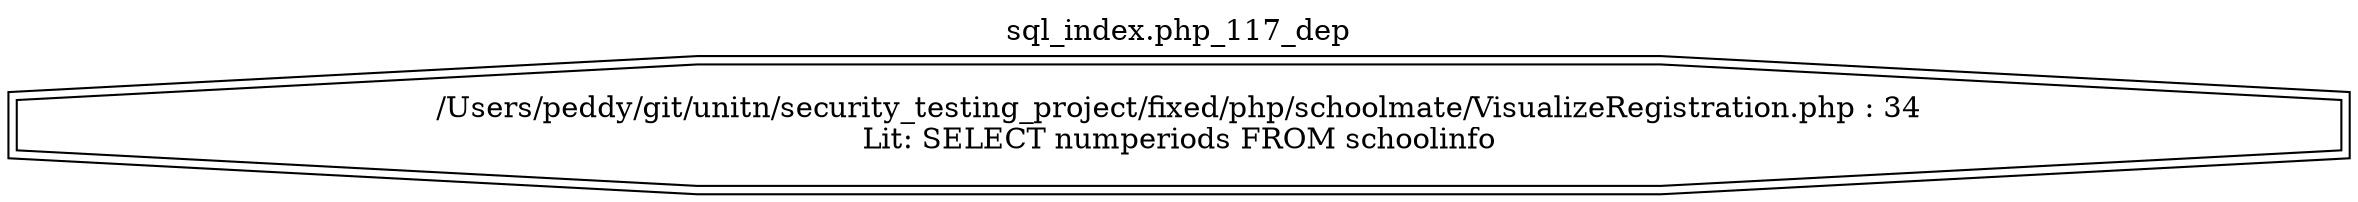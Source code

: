 digraph cfg {
  label="sql_index.php_117_dep";
  labelloc=t;
  n1 [shape=doubleoctagon, label="/Users/peddy/git/unitn/security_testing_project/fixed/php/schoolmate/VisualizeRegistration.php : 34\nLit: SELECT numperiods FROM schoolinfo\n"];
}
